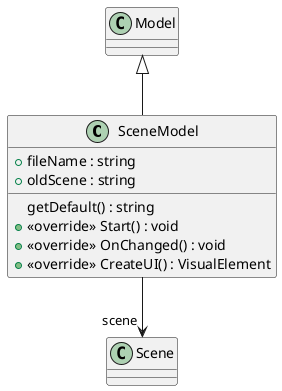 @startuml
class SceneModel {
    + fileName : string
    + oldScene : string
    getDefault() : string
    + <<override>> Start() : void
    + <<override>> OnChanged() : void
    + <<override>> CreateUI() : VisualElement
}
Model <|-- SceneModel
SceneModel --> "scene" Scene
@enduml
